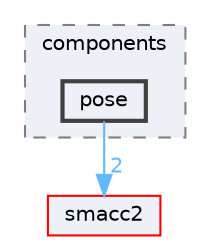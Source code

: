 digraph "smacc2_client_library/nav2z_client/nav2z_client/include/nav2z_client/components/pose"
{
 // LATEX_PDF_SIZE
  bgcolor="transparent";
  edge [fontname=Helvetica,fontsize=10,labelfontname=Helvetica,labelfontsize=10];
  node [fontname=Helvetica,fontsize=10,shape=box,height=0.2,width=0.4];
  compound=true
  subgraph clusterdir_bbb373c5cd8b9aae828d2b9e77bec68a {
    graph [ bgcolor="#edf0f7", pencolor="grey50", label="components", fontname=Helvetica,fontsize=10 style="filled,dashed", URL="dir_bbb373c5cd8b9aae828d2b9e77bec68a.html",tooltip=""]
  dir_3ad5f236eadcc651de9577b6ef6ea3ad [label="pose", fillcolor="#edf0f7", color="grey25", style="filled,bold", URL="dir_3ad5f236eadcc651de9577b6ef6ea3ad.html",tooltip=""];
  }
  dir_ce4c19d6108cf5285f3105ec9cd73bf1 [label="smacc2", fillcolor="#edf0f7", color="red", style="filled", URL="dir_ce4c19d6108cf5285f3105ec9cd73bf1.html",tooltip=""];
  dir_3ad5f236eadcc651de9577b6ef6ea3ad->dir_ce4c19d6108cf5285f3105ec9cd73bf1 [headlabel="2", labeldistance=1.5 headhref="dir_000092_000105.html" color="steelblue1" fontcolor="steelblue1"];
}
